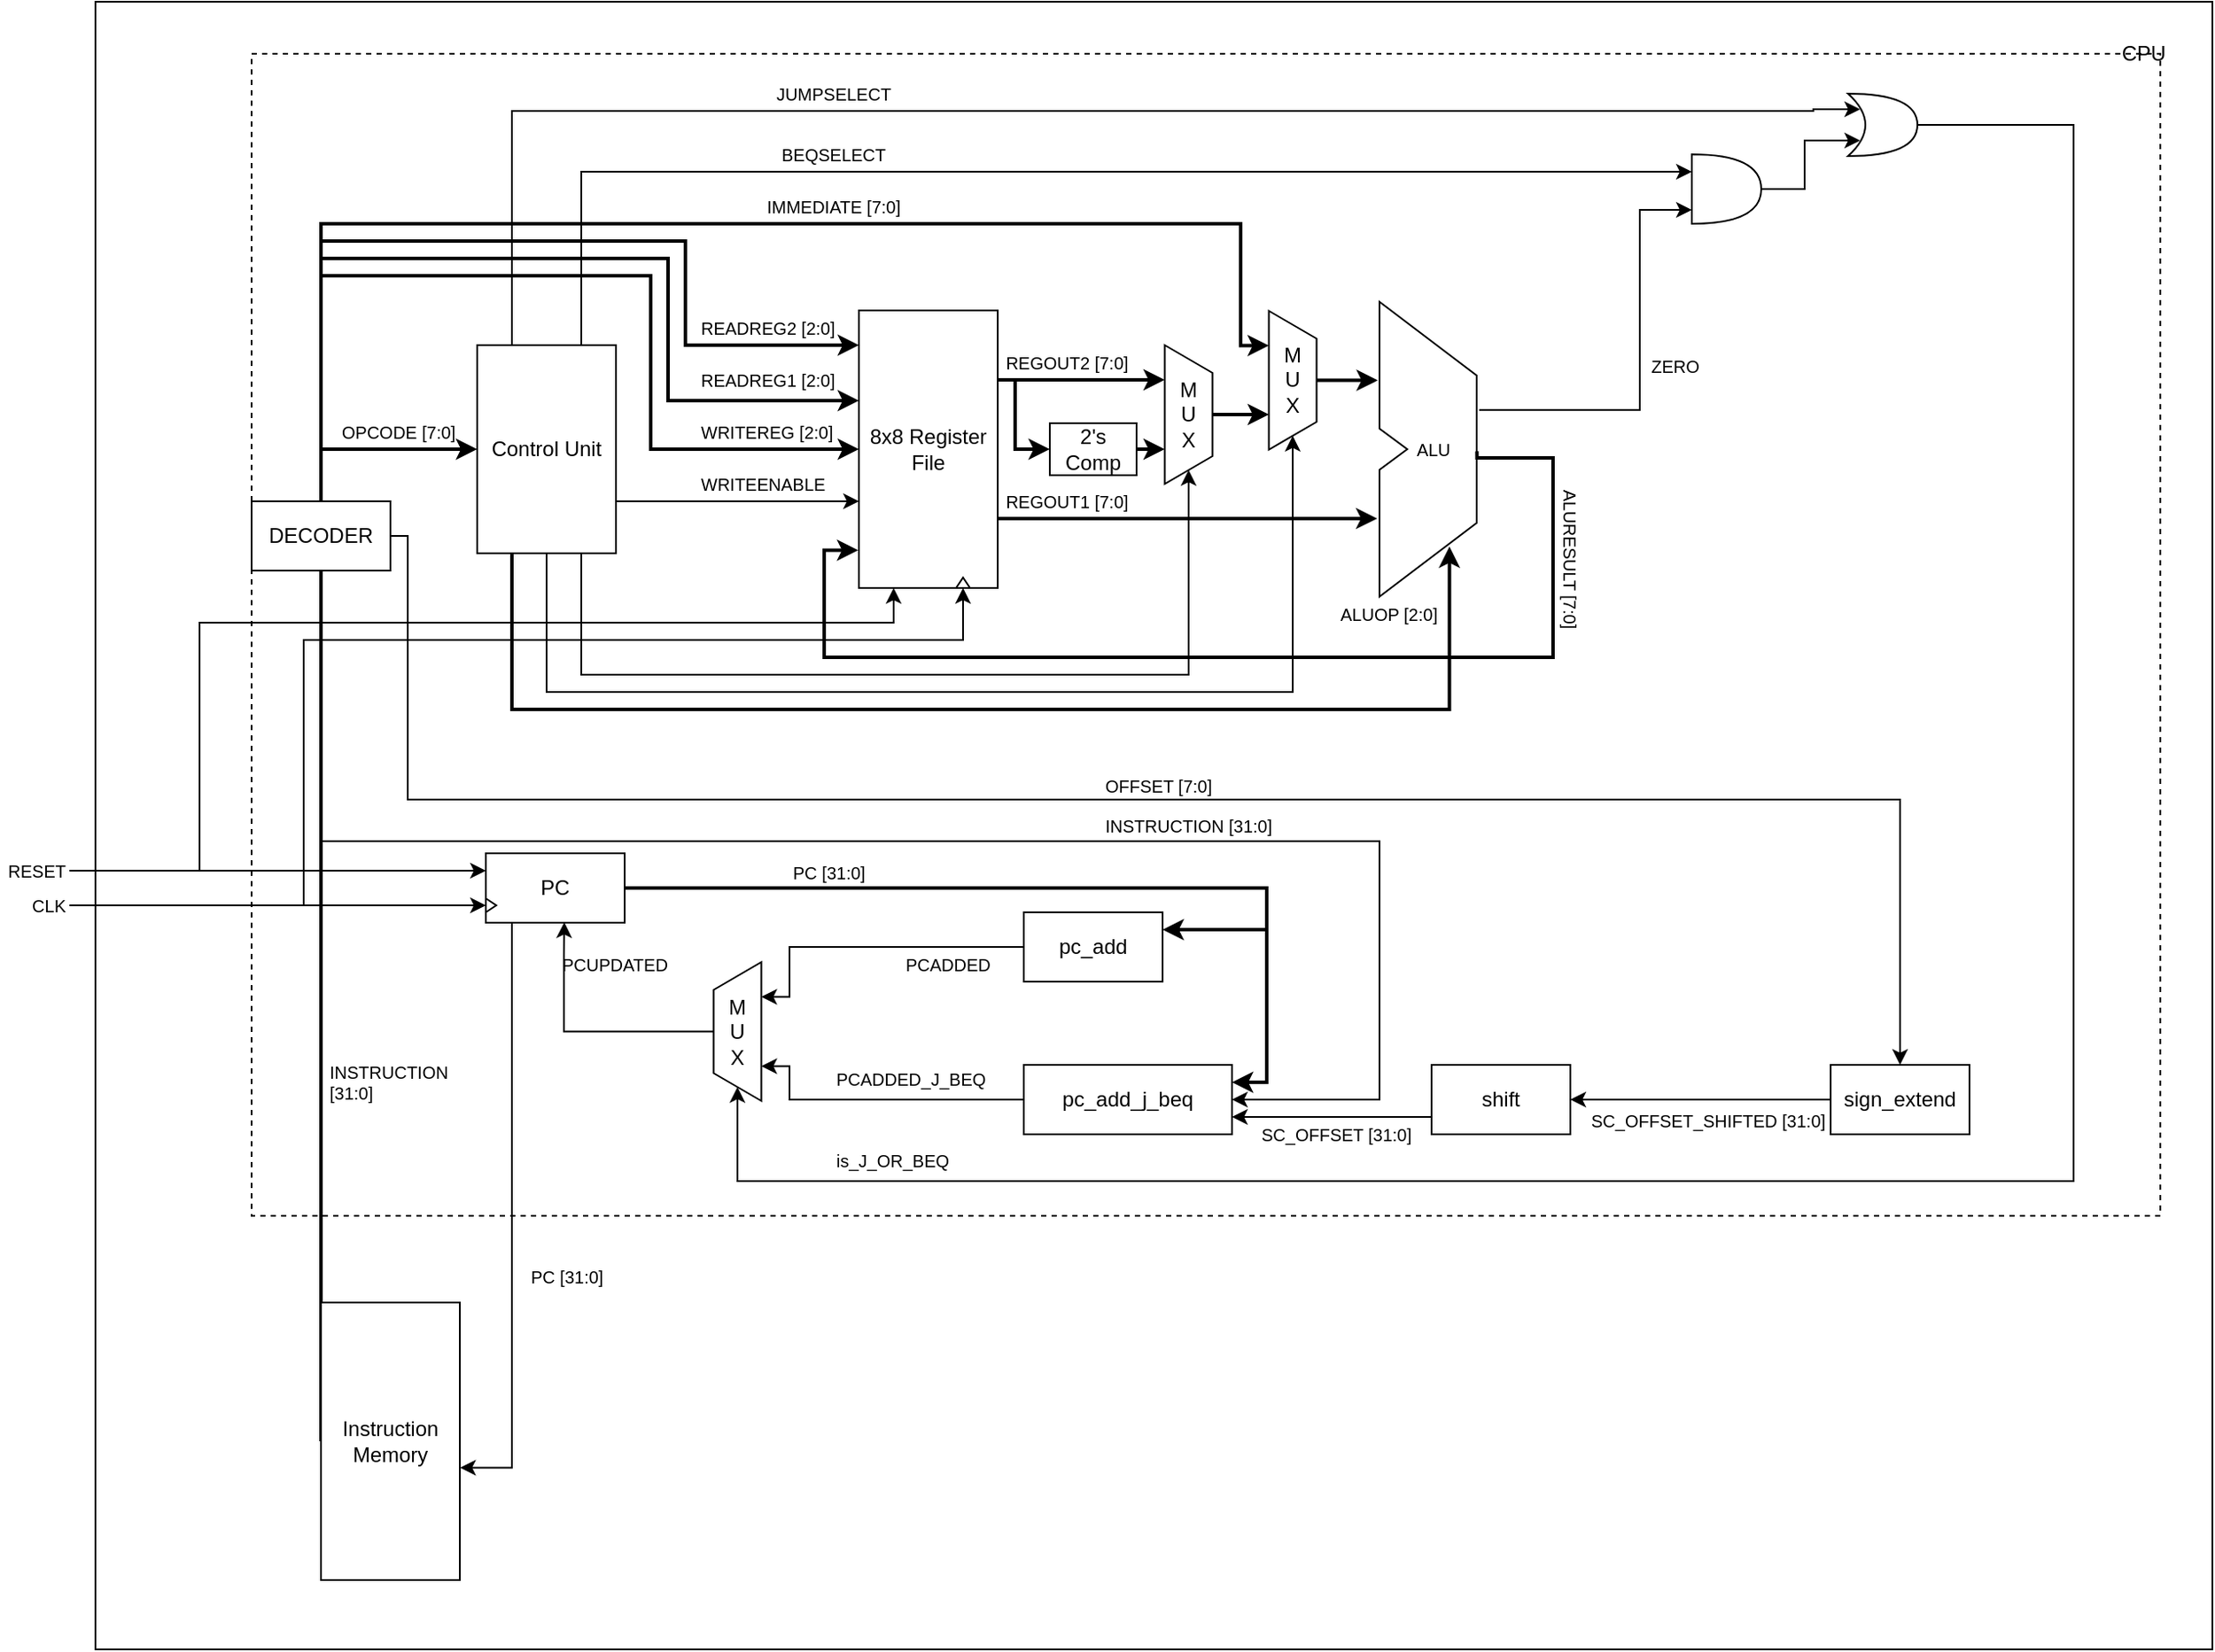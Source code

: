 <mxfile version="21.2.8" type="device">
  <diagram id="0iN4cRk-O3f9heEpMg_g" name="Page-1">
    <mxGraphModel dx="2577" dy="1023" grid="1" gridSize="10" guides="1" tooltips="1" connect="1" arrows="1" fold="1" page="1" pageScale="1" pageWidth="850" pageHeight="1100" math="0" shadow="0">
      <root>
        <mxCell id="0" />
        <mxCell id="1" parent="0" />
        <mxCell id="29aiM7jhphycKeGwUz8S-75" value="" style="rounded=0;whiteSpace=wrap;html=1;strokeColor=#000000;strokeWidth=1;fillColor=none;fontSize=12;align=center;movable=0;resizable=0;rotatable=0;deletable=0;editable=0;locked=1;connectable=0;" parent="1" vertex="1">
          <mxGeometry x="-710" y="130" width="1220" height="950" as="geometry" />
        </mxCell>
        <mxCell id="29aiM7jhphycKeGwUz8S-73" value="" style="rounded=0;whiteSpace=wrap;html=1;dashed=1;strokeColor=#000000;fillColor=none;fontSize=10;align=center;perimeterSpacing=0;strokeWidth=1;movable=0;resizable=0;rotatable=0;deletable=0;editable=0;locked=1;connectable=0;" parent="1" vertex="1">
          <mxGeometry x="-620" y="160" width="1100" height="670" as="geometry" />
        </mxCell>
        <mxCell id="29aiM7jhphycKeGwUz8S-50" value="OPCODE [7:0]" style="text;html=1;align=left;verticalAlign=middle;resizable=0;points=[];autosize=1;fontSize=10;" parent="1" vertex="1">
          <mxGeometry x="-570" y="368" width="80" height="20" as="geometry" />
        </mxCell>
        <mxCell id="29aiM7jhphycKeGwUz8S-15" style="edgeStyle=orthogonalEdgeStyle;rounded=0;orthogonalLoop=1;jettySize=auto;html=1;exitX=1;exitY=0.75;exitDx=0;exitDy=0;" parent="1" source="29aiM7jhphycKeGwUz8S-2" target="29aiM7jhphycKeGwUz8S-3" edge="1">
          <mxGeometry relative="1" as="geometry">
            <Array as="points">
              <mxPoint x="-410" y="418" />
            </Array>
          </mxGeometry>
        </mxCell>
        <mxCell id="29aiM7jhphycKeGwUz8S-47" style="edgeStyle=orthogonalEdgeStyle;rounded=0;orthogonalLoop=1;jettySize=auto;html=1;exitX=0.75;exitY=1;exitDx=0;exitDy=0;entryX=1;entryY=0.5;entryDx=0;entryDy=0;fontSize=10;" parent="1" source="29aiM7jhphycKeGwUz8S-2" target="29aiM7jhphycKeGwUz8S-17" edge="1">
          <mxGeometry relative="1" as="geometry">
            <Array as="points">
              <mxPoint x="-430" y="518" />
              <mxPoint x="-80" y="518" />
            </Array>
          </mxGeometry>
        </mxCell>
        <mxCell id="29aiM7jhphycKeGwUz8S-48" style="edgeStyle=orthogonalEdgeStyle;rounded=0;orthogonalLoop=1;jettySize=auto;html=1;exitX=0.5;exitY=1;exitDx=0;exitDy=0;entryX=1;entryY=0.5;entryDx=0;entryDy=0;fontSize=10;" parent="1" source="29aiM7jhphycKeGwUz8S-2" target="29aiM7jhphycKeGwUz8S-31" edge="1">
          <mxGeometry relative="1" as="geometry">
            <Array as="points">
              <mxPoint x="-450" y="528" />
              <mxPoint x="-20" y="528" />
            </Array>
          </mxGeometry>
        </mxCell>
        <mxCell id="29aiM7jhphycKeGwUz8S-49" style="edgeStyle=orthogonalEdgeStyle;rounded=0;orthogonalLoop=1;jettySize=auto;html=1;exitX=0.25;exitY=1;exitDx=0;exitDy=0;fontSize=10;entryX=0.504;entryY=0.83;entryDx=0;entryDy=0;entryPerimeter=0;strokeWidth=2;" parent="1" source="29aiM7jhphycKeGwUz8S-2" target="29aiM7jhphycKeGwUz8S-42" edge="1">
          <mxGeometry relative="1" as="geometry">
            <Array as="points">
              <mxPoint x="-470" y="538" />
              <mxPoint x="70" y="538" />
            </Array>
          </mxGeometry>
        </mxCell>
        <mxCell id="Jcaq-J-UfYVYLr0MSTlf-4" style="edgeStyle=orthogonalEdgeStyle;rounded=0;orthogonalLoop=1;jettySize=auto;html=1;exitX=0.75;exitY=0;exitDx=0;exitDy=0;entryX=0;entryY=0.25;entryDx=0;entryDy=0;entryPerimeter=0;" parent="1" source="29aiM7jhphycKeGwUz8S-2" target="Jcaq-J-UfYVYLr0MSTlf-1" edge="1">
          <mxGeometry relative="1" as="geometry">
            <mxPoint x="-460" y="263" as="targetPoint" />
          </mxGeometry>
        </mxCell>
        <mxCell id="Jcaq-J-UfYVYLr0MSTlf-7" style="edgeStyle=orthogonalEdgeStyle;rounded=0;orthogonalLoop=1;jettySize=auto;html=1;exitX=0.25;exitY=0;exitDx=0;exitDy=0;entryX=0.175;entryY=0.25;entryDx=0;entryDy=0;entryPerimeter=0;" parent="1" source="29aiM7jhphycKeGwUz8S-2" target="Jcaq-J-UfYVYLr0MSTlf-2" edge="1">
          <mxGeometry relative="1" as="geometry">
            <Array as="points">
              <mxPoint x="-470" y="193" />
              <mxPoint x="280" y="193" />
            </Array>
          </mxGeometry>
        </mxCell>
        <mxCell id="29aiM7jhphycKeGwUz8S-2" value="Control Unit" style="rounded=0;whiteSpace=wrap;html=1;" parent="1" vertex="1">
          <mxGeometry x="-490" y="328" width="80" height="120" as="geometry" />
        </mxCell>
        <mxCell id="29aiM7jhphycKeGwUz8S-19" style="edgeStyle=orthogonalEdgeStyle;rounded=0;orthogonalLoop=1;jettySize=auto;html=1;exitX=1;exitY=0.25;exitDx=0;exitDy=0;entryX=0.25;entryY=1;entryDx=0;entryDy=0;strokeWidth=2;" parent="1" source="29aiM7jhphycKeGwUz8S-3" target="29aiM7jhphycKeGwUz8S-17" edge="1">
          <mxGeometry relative="1" as="geometry" />
        </mxCell>
        <mxCell id="29aiM7jhphycKeGwUz8S-23" style="edgeStyle=orthogonalEdgeStyle;rounded=0;orthogonalLoop=1;jettySize=auto;html=1;exitX=1;exitY=0.25;exitDx=0;exitDy=0;entryX=0;entryY=0.5;entryDx=0;entryDy=0;strokeWidth=2;" parent="1" source="29aiM7jhphycKeGwUz8S-3" target="29aiM7jhphycKeGwUz8S-16" edge="1">
          <mxGeometry relative="1" as="geometry">
            <Array as="points">
              <mxPoint x="-180" y="348" />
              <mxPoint x="-180" y="388" />
            </Array>
          </mxGeometry>
        </mxCell>
        <mxCell id="29aiM7jhphycKeGwUz8S-46" style="edgeStyle=orthogonalEdgeStyle;rounded=0;orthogonalLoop=1;jettySize=auto;html=1;exitX=1;exitY=0.75;exitDx=0;exitDy=0;entryX=-0.016;entryY=0.735;entryDx=0;entryDy=0;entryPerimeter=0;fontSize=10;strokeWidth=2;" parent="1" source="29aiM7jhphycKeGwUz8S-3" target="29aiM7jhphycKeGwUz8S-42" edge="1">
          <mxGeometry relative="1" as="geometry" />
        </mxCell>
        <mxCell id="29aiM7jhphycKeGwUz8S-3" value="8x8 Register File" style="rounded=0;whiteSpace=wrap;html=1;" parent="1" vertex="1">
          <mxGeometry x="-270" y="308" width="80" height="160" as="geometry" />
        </mxCell>
        <mxCell id="29aiM7jhphycKeGwUz8S-8" style="edgeStyle=orthogonalEdgeStyle;rounded=0;orthogonalLoop=1;jettySize=auto;html=1;exitX=0;exitY=0.5;exitDx=0;exitDy=0;entryX=0;entryY=0.5;entryDx=0;entryDy=0;strokeWidth=2;" parent="1" source="29aiM7jhphycKeGwUz8S-4" target="29aiM7jhphycKeGwUz8S-2" edge="1">
          <mxGeometry relative="1" as="geometry">
            <Array as="points">
              <mxPoint x="-580" y="708" />
              <mxPoint x="-580" y="388" />
            </Array>
          </mxGeometry>
        </mxCell>
        <mxCell id="29aiM7jhphycKeGwUz8S-11" style="edgeStyle=orthogonalEdgeStyle;rounded=0;orthogonalLoop=1;jettySize=auto;html=1;exitX=0;exitY=0.5;exitDx=0;exitDy=0;entryX=0;entryY=0.125;entryDx=0;entryDy=0;entryPerimeter=0;strokeWidth=2;" parent="1" source="29aiM7jhphycKeGwUz8S-4" target="29aiM7jhphycKeGwUz8S-3" edge="1">
          <mxGeometry relative="1" as="geometry">
            <mxPoint x="-330" y="328" as="targetPoint" />
            <Array as="points">
              <mxPoint x="-580" y="708" />
              <mxPoint x="-580" y="268" />
              <mxPoint x="-370" y="268" />
              <mxPoint x="-370" y="328" />
            </Array>
          </mxGeometry>
        </mxCell>
        <mxCell id="29aiM7jhphycKeGwUz8S-12" style="edgeStyle=orthogonalEdgeStyle;rounded=0;orthogonalLoop=1;jettySize=auto;html=1;exitX=0;exitY=0.5;exitDx=0;exitDy=0;strokeWidth=2;" parent="1" source="29aiM7jhphycKeGwUz8S-4" target="29aiM7jhphycKeGwUz8S-3" edge="1">
          <mxGeometry relative="1" as="geometry">
            <mxPoint x="-330" y="358" as="targetPoint" />
            <Array as="points">
              <mxPoint x="-580" y="278" />
              <mxPoint x="-380" y="278" />
              <mxPoint x="-380" y="360" />
            </Array>
          </mxGeometry>
        </mxCell>
        <mxCell id="29aiM7jhphycKeGwUz8S-13" style="edgeStyle=orthogonalEdgeStyle;rounded=0;orthogonalLoop=1;jettySize=auto;html=1;exitX=0;exitY=0.5;exitDx=0;exitDy=0;entryX=0;entryY=0.5;entryDx=0;entryDy=0;strokeWidth=2;" parent="1" source="29aiM7jhphycKeGwUz8S-4" target="29aiM7jhphycKeGwUz8S-3" edge="1">
          <mxGeometry relative="1" as="geometry">
            <Array as="points">
              <mxPoint x="-580" y="708" />
              <mxPoint x="-580" y="288" />
              <mxPoint x="-390" y="288" />
              <mxPoint x="-390" y="388" />
            </Array>
          </mxGeometry>
        </mxCell>
        <mxCell id="29aiM7jhphycKeGwUz8S-33" style="edgeStyle=orthogonalEdgeStyle;rounded=0;orthogonalLoop=1;jettySize=auto;html=1;exitX=0;exitY=0.5;exitDx=0;exitDy=0;entryX=0.25;entryY=1;entryDx=0;entryDy=0;fontSize=10;strokeWidth=2;" parent="1" source="29aiM7jhphycKeGwUz8S-4" target="29aiM7jhphycKeGwUz8S-31" edge="1">
          <mxGeometry relative="1" as="geometry">
            <Array as="points">
              <mxPoint x="-580" y="708" />
              <mxPoint x="-580" y="258" />
              <mxPoint x="-50" y="258" />
              <mxPoint x="-50" y="328" />
            </Array>
          </mxGeometry>
        </mxCell>
        <mxCell id="29aiM7jhphycKeGwUz8S-4" value="Instruction Memory" style="rounded=0;whiteSpace=wrap;html=1;" parent="1" vertex="1">
          <mxGeometry x="-580" y="880" width="80" height="160" as="geometry" />
        </mxCell>
        <mxCell id="29aiM7jhphycKeGwUz8S-7" style="edgeStyle=orthogonalEdgeStyle;rounded=0;orthogonalLoop=1;jettySize=auto;html=1;exitX=1;exitY=0.5;exitDx=0;exitDy=0;entryX=1;entryY=0.25;entryDx=0;entryDy=0;strokeWidth=2;" parent="1" source="29aiM7jhphycKeGwUz8S-6" target="Jcaq-J-UfYVYLr0MSTlf-13" edge="1">
          <mxGeometry relative="1" as="geometry">
            <Array as="points">
              <mxPoint x="-35" y="641" />
              <mxPoint x="-35" y="665" />
            </Array>
          </mxGeometry>
        </mxCell>
        <mxCell id="Jcaq-J-UfYVYLr0MSTlf-41" style="edgeStyle=orthogonalEdgeStyle;rounded=0;orthogonalLoop=1;jettySize=auto;html=1;entryX=1.002;entryY=0.595;entryDx=0;entryDy=0;entryPerimeter=0;" parent="1" source="29aiM7jhphycKeGwUz8S-6" target="29aiM7jhphycKeGwUz8S-4" edge="1">
          <mxGeometry relative="1" as="geometry">
            <Array as="points">
              <mxPoint x="-470" y="975" />
            </Array>
          </mxGeometry>
        </mxCell>
        <mxCell id="29aiM7jhphycKeGwUz8S-6" value="PC" style="rounded=0;whiteSpace=wrap;html=1;" parent="1" vertex="1">
          <mxGeometry x="-485" y="621" width="80" height="40" as="geometry" />
        </mxCell>
        <mxCell id="29aiM7jhphycKeGwUz8S-20" style="edgeStyle=orthogonalEdgeStyle;rounded=0;orthogonalLoop=1;jettySize=auto;html=1;exitX=1;exitY=0.5;exitDx=0;exitDy=0;entryX=0.75;entryY=1;entryDx=0;entryDy=0;strokeWidth=2;" parent="1" source="29aiM7jhphycKeGwUz8S-16" target="29aiM7jhphycKeGwUz8S-17" edge="1">
          <mxGeometry relative="1" as="geometry" />
        </mxCell>
        <mxCell id="29aiM7jhphycKeGwUz8S-16" value="2&#39;s Comp" style="rounded=0;whiteSpace=wrap;html=1;" parent="1" vertex="1">
          <mxGeometry x="-160" y="373" width="50" height="30" as="geometry" />
        </mxCell>
        <mxCell id="29aiM7jhphycKeGwUz8S-32" style="edgeStyle=orthogonalEdgeStyle;rounded=0;orthogonalLoop=1;jettySize=auto;html=1;exitX=0.5;exitY=0;exitDx=0;exitDy=0;entryX=0.75;entryY=1;entryDx=0;entryDy=0;fontSize=10;strokeWidth=2;" parent="1" source="29aiM7jhphycKeGwUz8S-17" target="29aiM7jhphycKeGwUz8S-31" edge="1">
          <mxGeometry relative="1" as="geometry" />
        </mxCell>
        <mxCell id="29aiM7jhphycKeGwUz8S-17" value="M&lt;br&gt;U&lt;br&gt;X" style="shape=trapezoid;perimeter=trapezoidPerimeter;whiteSpace=wrap;html=1;rotation=90;horizontal=0;" parent="1" vertex="1">
          <mxGeometry x="-120" y="354.25" width="80" height="27.5" as="geometry" />
        </mxCell>
        <mxCell id="29aiM7jhphycKeGwUz8S-24" value="READREG2 [2:0]" style="text;html=1;align=left;verticalAlign=middle;resizable=0;points=[];autosize=1;fontSize=10;" parent="1" vertex="1">
          <mxGeometry x="-363" y="308" width="90" height="20" as="geometry" />
        </mxCell>
        <mxCell id="29aiM7jhphycKeGwUz8S-25" value="READREG1 [2:0]" style="text;html=1;align=left;verticalAlign=middle;resizable=0;points=[];autosize=1;fontSize=10;" parent="1" vertex="1">
          <mxGeometry x="-363" y="338.25" width="90" height="20" as="geometry" />
        </mxCell>
        <mxCell id="29aiM7jhphycKeGwUz8S-26" value="WRITEREG [2:0]" style="text;html=1;align=left;verticalAlign=middle;resizable=0;points=[];autosize=1;fontSize=10;" parent="1" vertex="1">
          <mxGeometry x="-363" y="368" width="90" height="20" as="geometry" />
        </mxCell>
        <mxCell id="29aiM7jhphycKeGwUz8S-27" value="WRITEENABLE" style="text;html=1;align=left;verticalAlign=middle;resizable=0;points=[];autosize=1;fontSize=10;" parent="1" vertex="1">
          <mxGeometry x="-363" y="398" width="90" height="20" as="geometry" />
        </mxCell>
        <mxCell id="29aiM7jhphycKeGwUz8S-30" value="REGOUT2 [7:0]" style="text;html=1;strokeColor=none;fillColor=none;align=center;verticalAlign=middle;whiteSpace=wrap;rounded=0;fontSize=10;" parent="1" vertex="1">
          <mxGeometry x="-190" y="328" width="80" height="20" as="geometry" />
        </mxCell>
        <mxCell id="29aiM7jhphycKeGwUz8S-43" style="edgeStyle=orthogonalEdgeStyle;rounded=0;orthogonalLoop=1;jettySize=auto;html=1;exitX=0.5;exitY=0;exitDx=0;exitDy=0;fontSize=10;strokeWidth=2;" parent="1" source="29aiM7jhphycKeGwUz8S-31" edge="1">
          <mxGeometry relative="1" as="geometry">
            <mxPoint x="29" y="348" as="targetPoint" />
          </mxGeometry>
        </mxCell>
        <mxCell id="29aiM7jhphycKeGwUz8S-31" value="M&lt;br&gt;U&lt;br&gt;X" style="shape=trapezoid;perimeter=trapezoidPerimeter;whiteSpace=wrap;html=1;rotation=90;horizontal=0;" parent="1" vertex="1">
          <mxGeometry x="-60" y="334.5" width="80" height="27.5" as="geometry" />
        </mxCell>
        <mxCell id="29aiM7jhphycKeGwUz8S-34" value="IMMEDIATE [7:0]" style="text;html=1;align=center;verticalAlign=middle;resizable=0;points=[];autosize=1;fontSize=10;" parent="1" vertex="1">
          <mxGeometry x="-330" y="238" width="90" height="20" as="geometry" />
        </mxCell>
        <mxCell id="29aiM7jhphycKeGwUz8S-44" style="edgeStyle=orthogonalEdgeStyle;rounded=0;orthogonalLoop=1;jettySize=auto;html=1;exitX=0.702;exitY=0.507;exitDx=0;exitDy=0;entryX=-0.005;entryY=0.864;entryDx=0;entryDy=0;entryPerimeter=0;fontSize=10;exitPerimeter=0;strokeWidth=2;" parent="1" source="29aiM7jhphycKeGwUz8S-42" target="29aiM7jhphycKeGwUz8S-3" edge="1">
          <mxGeometry relative="1" as="geometry">
            <Array as="points">
              <mxPoint x="86" y="393" />
              <mxPoint x="130" y="393" />
              <mxPoint x="130" y="508" />
              <mxPoint x="-290" y="508" />
              <mxPoint x="-290" y="446" />
            </Array>
          </mxGeometry>
        </mxCell>
        <mxCell id="29aiM7jhphycKeGwUz8S-42" value="&amp;nbsp; &amp;nbsp; &amp;nbsp; &amp;nbsp;ALU" style="shape=stencil(vZXdjoMgEIWfhtsGYY3XG3f3PailKykFA/Tv7TuKNmJL2zRiYgwwx+8wZAYRLW3NGo4IrhH9QYRkGMMb5qfJnNmGV84vHpkRbC25j1hn9I6fxMb1DKFqboRro/QX4W/QtM9tQMtKKwU0oZUNJBPhSA4mTChg4rM36bd1CWYN+O6546bfvF9F5O9jl1W+iE+2TDahy5Bb6myS+YT5ZAvVQCqfbDYXWoIg1mMj1ZpVu3+jD2rzkhaRjkRbbfhr2E0tpPQXx/uH1rD2hrnTPVQP3+z1kUcb4NlhPqVKoUbUIsSSPA23mIs7aZvhhp+ZmxczYafcNNv9oh9jK6ltvIwjxQziSD3fSd/tkw4aaUMYdGH/u+8iVw==);whiteSpace=wrap;html=1;strokeColor=#000000;fillColor=#ffffff;fontSize=10;align=left;" parent="1" vertex="1">
          <mxGeometry x="30" y="303" width="80" height="170" as="geometry" />
        </mxCell>
        <mxCell id="29aiM7jhphycKeGwUz8S-51" value="INSTRUCTION&lt;br&gt;[31:0]" style="text;html=1;align=left;verticalAlign=middle;resizable=0;points=[];autosize=1;fontSize=10;" parent="1" vertex="1">
          <mxGeometry x="-577" y="737.5" width="80" height="30" as="geometry" />
        </mxCell>
        <mxCell id="29aiM7jhphycKeGwUz8S-53" value="PC [31:0]" style="text;html=1;align=left;verticalAlign=middle;resizable=0;points=[];autosize=1;fontSize=10;" parent="1" vertex="1">
          <mxGeometry x="-310" y="617" width="70" height="30" as="geometry" />
        </mxCell>
        <mxCell id="29aiM7jhphycKeGwUz8S-55" style="edgeStyle=orthogonalEdgeStyle;rounded=0;orthogonalLoop=1;jettySize=auto;html=1;entryX=0;entryY=0.25;entryDx=0;entryDy=0;fontSize=10;" parent="1" source="29aiM7jhphycKeGwUz8S-54" target="29aiM7jhphycKeGwUz8S-6" edge="1">
          <mxGeometry relative="1" as="geometry">
            <Array as="points">
              <mxPoint x="-555" y="631" />
              <mxPoint x="-555" y="631" />
            </Array>
          </mxGeometry>
        </mxCell>
        <mxCell id="29aiM7jhphycKeGwUz8S-56" style="edgeStyle=orthogonalEdgeStyle;rounded=0;orthogonalLoop=1;jettySize=auto;html=1;exitX=1;exitY=0.5;exitDx=0;exitDy=0;entryX=0.25;entryY=1;entryDx=0;entryDy=0;fontSize=10;" parent="1" source="29aiM7jhphycKeGwUz8S-54" target="29aiM7jhphycKeGwUz8S-3" edge="1">
          <mxGeometry relative="1" as="geometry">
            <Array as="points">
              <mxPoint x="-650" y="488" />
              <mxPoint x="-250" y="488" />
            </Array>
          </mxGeometry>
        </mxCell>
        <mxCell id="29aiM7jhphycKeGwUz8S-54" value="RESET" style="text;html=1;strokeColor=none;fillColor=none;align=right;verticalAlign=middle;whiteSpace=wrap;rounded=0;fontSize=10;" parent="1" vertex="1">
          <mxGeometry x="-765" y="621" width="40" height="20" as="geometry" />
        </mxCell>
        <mxCell id="29aiM7jhphycKeGwUz8S-60" style="edgeStyle=orthogonalEdgeStyle;rounded=0;orthogonalLoop=1;jettySize=auto;html=1;exitX=1;exitY=0.5;exitDx=0;exitDy=0;entryX=0;entryY=0.75;entryDx=0;entryDy=0;fontSize=10;" parent="1" source="29aiM7jhphycKeGwUz8S-57" target="29aiM7jhphycKeGwUz8S-6" edge="1">
          <mxGeometry relative="1" as="geometry" />
        </mxCell>
        <mxCell id="29aiM7jhphycKeGwUz8S-61" style="edgeStyle=orthogonalEdgeStyle;rounded=0;orthogonalLoop=1;jettySize=auto;html=1;exitX=1;exitY=0.5;exitDx=0;exitDy=0;entryX=0.75;entryY=1;entryDx=0;entryDy=0;fontSize=10;" parent="1" source="29aiM7jhphycKeGwUz8S-57" target="29aiM7jhphycKeGwUz8S-3" edge="1">
          <mxGeometry relative="1" as="geometry">
            <Array as="points">
              <mxPoint x="-590" y="651" />
              <mxPoint x="-590" y="498" />
              <mxPoint x="-210" y="498" />
            </Array>
          </mxGeometry>
        </mxCell>
        <mxCell id="29aiM7jhphycKeGwUz8S-57" value="CLK" style="text;html=1;strokeColor=none;fillColor=none;align=right;verticalAlign=middle;whiteSpace=wrap;rounded=0;fontSize=10;" parent="1" vertex="1">
          <mxGeometry x="-765" y="641" width="40" height="20" as="geometry" />
        </mxCell>
        <mxCell id="29aiM7jhphycKeGwUz8S-64" value="" style="triangle;whiteSpace=wrap;html=1;strokeColor=#000000;fillColor=#ffffff;fontSize=10;align=right;" parent="1" vertex="1">
          <mxGeometry x="-485" y="647" width="6" height="8" as="geometry" />
        </mxCell>
        <mxCell id="29aiM7jhphycKeGwUz8S-65" value="" style="triangle;whiteSpace=wrap;html=1;strokeColor=#000000;fillColor=#ffffff;fontSize=10;align=right;rotation=-90;" parent="1" vertex="1">
          <mxGeometry x="-213" y="461" width="6" height="8" as="geometry" />
        </mxCell>
        <mxCell id="29aiM7jhphycKeGwUz8S-66" value="REGOUT1 [7:0]" style="text;html=1;strokeColor=none;fillColor=none;align=center;verticalAlign=middle;whiteSpace=wrap;rounded=0;fontSize=10;" parent="1" vertex="1">
          <mxGeometry x="-190" y="408" width="80" height="20" as="geometry" />
        </mxCell>
        <mxCell id="29aiM7jhphycKeGwUz8S-67" value="ALUOP [2:0]" style="text;html=1;align=center;verticalAlign=middle;resizable=0;points=[];autosize=1;fontSize=10;" parent="1" vertex="1">
          <mxGeometry y="473" width="70" height="20" as="geometry" />
        </mxCell>
        <mxCell id="29aiM7jhphycKeGwUz8S-68" value="ALURESULT [7:0]" style="text;html=1;align=center;verticalAlign=middle;resizable=0;points=[];autosize=1;fontSize=10;rotation=90;" parent="1" vertex="1">
          <mxGeometry x="90" y="441" width="100" height="20" as="geometry" />
        </mxCell>
        <mxCell id="29aiM7jhphycKeGwUz8S-74" value="CPU" style="text;html=1;align=center;verticalAlign=middle;resizable=0;points=[];autosize=1;fontSize=12;" parent="1" vertex="1">
          <mxGeometry x="450" y="150" width="40" height="20" as="geometry" />
        </mxCell>
        <mxCell id="Jcaq-J-UfYVYLr0MSTlf-10" style="edgeStyle=orthogonalEdgeStyle;rounded=0;orthogonalLoop=1;jettySize=auto;html=1;entryX=0.175;entryY=0.75;entryDx=0;entryDy=0;entryPerimeter=0;" parent="1" source="Jcaq-J-UfYVYLr0MSTlf-1" target="Jcaq-J-UfYVYLr0MSTlf-2" edge="1">
          <mxGeometry relative="1" as="geometry" />
        </mxCell>
        <mxCell id="Jcaq-J-UfYVYLr0MSTlf-1" value="" style="shape=or;whiteSpace=wrap;html=1;" parent="1" vertex="1">
          <mxGeometry x="210" y="218" width="40" height="40" as="geometry" />
        </mxCell>
        <mxCell id="Jcaq-J-UfYVYLr0MSTlf-29" style="edgeStyle=orthogonalEdgeStyle;rounded=0;orthogonalLoop=1;jettySize=auto;html=1;entryX=1;entryY=0.5;entryDx=0;entryDy=0;" parent="1" source="Jcaq-J-UfYVYLr0MSTlf-2" target="Jcaq-J-UfYVYLr0MSTlf-17" edge="1">
          <mxGeometry relative="1" as="geometry">
            <Array as="points">
              <mxPoint x="430" y="201" />
              <mxPoint x="430" y="810" />
              <mxPoint x="-340" y="810" />
            </Array>
          </mxGeometry>
        </mxCell>
        <mxCell id="Jcaq-J-UfYVYLr0MSTlf-2" value="" style="shape=xor;whiteSpace=wrap;html=1;" parent="1" vertex="1">
          <mxGeometry x="300" y="183" width="40" height="36" as="geometry" />
        </mxCell>
        <mxCell id="Jcaq-J-UfYVYLr0MSTlf-9" value="ZERO" style="endArrow=classic;html=1;rounded=0;exitX=0.718;exitY=0.367;exitDx=0;exitDy=0;exitPerimeter=0;edgeStyle=orthogonalEdgeStyle;fontSize=10;" parent="1" source="29aiM7jhphycKeGwUz8S-42" target="Jcaq-J-UfYVYLr0MSTlf-1" edge="1">
          <mxGeometry x="-0.009" y="-20" width="50" height="50" relative="1" as="geometry">
            <mxPoint x="80" y="380" as="sourcePoint" />
            <mxPoint x="130" y="330" as="targetPoint" />
            <Array as="points">
              <mxPoint x="180" y="365" />
              <mxPoint x="180" y="250" />
            </Array>
            <mxPoint as="offset" />
          </mxGeometry>
        </mxCell>
        <mxCell id="Jcaq-J-UfYVYLr0MSTlf-11" value="BEQSELECT" style="text;html=1;align=center;verticalAlign=middle;resizable=0;points=[];autosize=1;fontSize=10;" parent="1" vertex="1">
          <mxGeometry x="-325" y="203" width="80" height="30" as="geometry" />
        </mxCell>
        <mxCell id="Jcaq-J-UfYVYLr0MSTlf-12" value="JUMPSELECT" style="text;html=1;align=center;verticalAlign=middle;resizable=0;points=[];autosize=1;fontSize=10;" parent="1" vertex="1">
          <mxGeometry x="-330" y="168" width="90" height="30" as="geometry" />
        </mxCell>
        <mxCell id="Jcaq-J-UfYVYLr0MSTlf-25" style="edgeStyle=orthogonalEdgeStyle;rounded=0;orthogonalLoop=1;jettySize=auto;html=1;entryX=0.25;entryY=0;entryDx=0;entryDy=0;" parent="1" source="Jcaq-J-UfYVYLr0MSTlf-13" target="Jcaq-J-UfYVYLr0MSTlf-17" edge="1">
          <mxGeometry relative="1" as="geometry">
            <Array as="points">
              <mxPoint x="-310" y="675" />
              <mxPoint x="-310" y="704" />
            </Array>
          </mxGeometry>
        </mxCell>
        <mxCell id="Jcaq-J-UfYVYLr0MSTlf-13" value="pc_add" style="rounded=0;whiteSpace=wrap;html=1;" parent="1" vertex="1">
          <mxGeometry x="-175" y="655" width="80" height="40" as="geometry" />
        </mxCell>
        <mxCell id="Jcaq-J-UfYVYLr0MSTlf-26" style="edgeStyle=orthogonalEdgeStyle;rounded=0;orthogonalLoop=1;jettySize=auto;html=1;entryX=0.75;entryY=0;entryDx=0;entryDy=0;" parent="1" source="Jcaq-J-UfYVYLr0MSTlf-14" target="Jcaq-J-UfYVYLr0MSTlf-17" edge="1">
          <mxGeometry relative="1" as="geometry">
            <Array as="points">
              <mxPoint x="-310" y="763" />
              <mxPoint x="-310" y="744" />
            </Array>
          </mxGeometry>
        </mxCell>
        <mxCell id="Jcaq-J-UfYVYLr0MSTlf-14" value="pc_add_j_beq" style="rounded=0;whiteSpace=wrap;html=1;" parent="1" vertex="1">
          <mxGeometry x="-175" y="743" width="120" height="40" as="geometry" />
        </mxCell>
        <mxCell id="Jcaq-J-UfYVYLr0MSTlf-23" style="edgeStyle=orthogonalEdgeStyle;rounded=0;orthogonalLoop=1;jettySize=auto;html=1;entryX=1;entryY=0.75;entryDx=0;entryDy=0;" parent="1" source="Jcaq-J-UfYVYLr0MSTlf-15" target="Jcaq-J-UfYVYLr0MSTlf-14" edge="1">
          <mxGeometry relative="1" as="geometry">
            <Array as="points">
              <mxPoint x="25" y="773" />
              <mxPoint x="25" y="773" />
            </Array>
          </mxGeometry>
        </mxCell>
        <mxCell id="Jcaq-J-UfYVYLr0MSTlf-15" value="shift" style="rounded=0;whiteSpace=wrap;html=1;" parent="1" vertex="1">
          <mxGeometry x="60" y="743" width="80" height="40" as="geometry" />
        </mxCell>
        <mxCell id="Jcaq-J-UfYVYLr0MSTlf-24" style="edgeStyle=orthogonalEdgeStyle;rounded=0;orthogonalLoop=1;jettySize=auto;html=1;entryX=1;entryY=0.5;entryDx=0;entryDy=0;" parent="1" source="Jcaq-J-UfYVYLr0MSTlf-16" target="Jcaq-J-UfYVYLr0MSTlf-15" edge="1">
          <mxGeometry relative="1" as="geometry" />
        </mxCell>
        <mxCell id="Jcaq-J-UfYVYLr0MSTlf-16" value="sign_extend" style="rounded=0;whiteSpace=wrap;html=1;" parent="1" vertex="1">
          <mxGeometry x="290" y="743" width="80" height="40" as="geometry" />
        </mxCell>
        <mxCell id="Jcaq-J-UfYVYLr0MSTlf-27" style="edgeStyle=orthogonalEdgeStyle;rounded=0;orthogonalLoop=1;jettySize=auto;html=1;entryX=0.565;entryY=0.994;entryDx=0;entryDy=0;entryPerimeter=0;" parent="1" source="Jcaq-J-UfYVYLr0MSTlf-17" target="29aiM7jhphycKeGwUz8S-6" edge="1">
          <mxGeometry relative="1" as="geometry">
            <mxPoint x="-460" y="690" as="targetPoint" />
            <Array as="points">
              <mxPoint x="-440" y="724" />
              <mxPoint x="-440" y="680" />
              <mxPoint x="-440" y="680" />
            </Array>
          </mxGeometry>
        </mxCell>
        <mxCell id="Jcaq-J-UfYVYLr0MSTlf-17" value="M&lt;br&gt;U&lt;br&gt;X" style="shape=trapezoid;perimeter=trapezoidPerimeter;whiteSpace=wrap;html=1;rotation=90;horizontal=0;flipH=1;flipV=1;" parent="1" vertex="1">
          <mxGeometry x="-380" y="710" width="80" height="27.5" as="geometry" />
        </mxCell>
        <mxCell id="Jcaq-J-UfYVYLr0MSTlf-19" value="" style="endArrow=classic;html=1;rounded=0;edgeStyle=orthogonalEdgeStyle;entryX=1;entryY=0.5;entryDx=0;entryDy=0;" parent="1" target="Jcaq-J-UfYVYLr0MSTlf-14" edge="1">
          <mxGeometry width="50" height="50" relative="1" as="geometry">
            <mxPoint x="-580" y="614" as="sourcePoint" />
            <mxPoint x="355" y="753" as="targetPoint" />
            <Array as="points">
              <mxPoint x="30" y="614" />
              <mxPoint x="30" y="763" />
            </Array>
          </mxGeometry>
        </mxCell>
        <mxCell id="Jcaq-J-UfYVYLr0MSTlf-22" value="" style="endArrow=classic;html=1;rounded=0;entryX=1;entryY=0.25;entryDx=0;entryDy=0;edgeStyle=orthogonalEdgeStyle;strokeWidth=2;" parent="1" target="Jcaq-J-UfYVYLr0MSTlf-14" edge="1">
          <mxGeometry width="50" height="50" relative="1" as="geometry">
            <mxPoint x="-35" y="663" as="sourcePoint" />
            <mxPoint x="-105" y="663" as="targetPoint" />
            <Array as="points">
              <mxPoint x="-35" y="753" />
            </Array>
          </mxGeometry>
        </mxCell>
        <mxCell id="Jcaq-J-UfYVYLr0MSTlf-30" value="INSTRUCTION [31:0]" style="text;html=1;align=left;verticalAlign=middle;resizable=0;points=[];autosize=1;fontSize=10;" parent="1" vertex="1">
          <mxGeometry x="-130" y="590" width="120" height="30" as="geometry" />
        </mxCell>
        <mxCell id="Jcaq-J-UfYVYLr0MSTlf-32" style="edgeStyle=orthogonalEdgeStyle;rounded=0;orthogonalLoop=1;jettySize=auto;html=1;" parent="1" source="Jcaq-J-UfYVYLr0MSTlf-31" target="Jcaq-J-UfYVYLr0MSTlf-16" edge="1">
          <mxGeometry relative="1" as="geometry">
            <Array as="points">
              <mxPoint x="-530" y="438" />
              <mxPoint x="-530" y="590" />
              <mxPoint x="330" y="590" />
            </Array>
          </mxGeometry>
        </mxCell>
        <mxCell id="Jcaq-J-UfYVYLr0MSTlf-31" value="DECODER" style="rounded=0;whiteSpace=wrap;html=1;" parent="1" vertex="1">
          <mxGeometry x="-620" y="418" width="80" height="40" as="geometry" />
        </mxCell>
        <mxCell id="Jcaq-J-UfYVYLr0MSTlf-33" value="OFFSET [7:0]" style="text;html=1;align=left;verticalAlign=middle;resizable=0;points=[];autosize=1;fontSize=10;" parent="1" vertex="1">
          <mxGeometry x="-130" y="567" width="90" height="30" as="geometry" />
        </mxCell>
        <mxCell id="Jcaq-J-UfYVYLr0MSTlf-34" value="SC_OFFSET [31:0]" style="text;html=1;align=left;verticalAlign=middle;resizable=0;points=[];autosize=1;fontSize=10;" parent="1" vertex="1">
          <mxGeometry x="-40" y="767.5" width="110" height="30" as="geometry" />
        </mxCell>
        <mxCell id="Jcaq-J-UfYVYLr0MSTlf-36" value="PCUPDATED" style="text;html=1;align=left;verticalAlign=middle;resizable=0;points=[];autosize=1;fontSize=10;" parent="1" vertex="1">
          <mxGeometry x="-443" y="670" width="80" height="30" as="geometry" />
        </mxCell>
        <mxCell id="Jcaq-J-UfYVYLr0MSTlf-37" value="PCADDED_J_BEQ" style="text;html=1;align=left;verticalAlign=middle;resizable=0;points=[];autosize=1;fontSize=10;" parent="1" vertex="1">
          <mxGeometry x="-285" y="735.5" width="110" height="30" as="geometry" />
        </mxCell>
        <mxCell id="Jcaq-J-UfYVYLr0MSTlf-38" value="is_J_OR_BEQ" style="text;html=1;align=left;verticalAlign=middle;resizable=0;points=[];autosize=1;fontSize=10;" parent="1" vertex="1">
          <mxGeometry x="-285" y="783" width="90" height="30" as="geometry" />
        </mxCell>
        <mxCell id="Jcaq-J-UfYVYLr0MSTlf-42" value="PC [31:0]" style="text;html=1;align=left;verticalAlign=middle;resizable=0;points=[];autosize=1;fontSize=10;" parent="1" vertex="1">
          <mxGeometry x="-461" y="850" width="70" height="30" as="geometry" />
        </mxCell>
        <mxCell id="RmKipvwCkugtQ9GfPDfJ-1" value="PCADDED" style="text;html=1;align=left;verticalAlign=middle;resizable=0;points=[];autosize=1;fontSize=10;" parent="1" vertex="1">
          <mxGeometry x="-245" y="670" width="70" height="30" as="geometry" />
        </mxCell>
        <mxCell id="RmKipvwCkugtQ9GfPDfJ-5" value="SC_OFFSET_SHIFTED [31:0]" style="text;html=1;align=left;verticalAlign=middle;resizable=0;points=[];autosize=1;fontSize=10;" parent="1" vertex="1">
          <mxGeometry x="150" y="760" width="160" height="30" as="geometry" />
        </mxCell>
      </root>
    </mxGraphModel>
  </diagram>
</mxfile>
